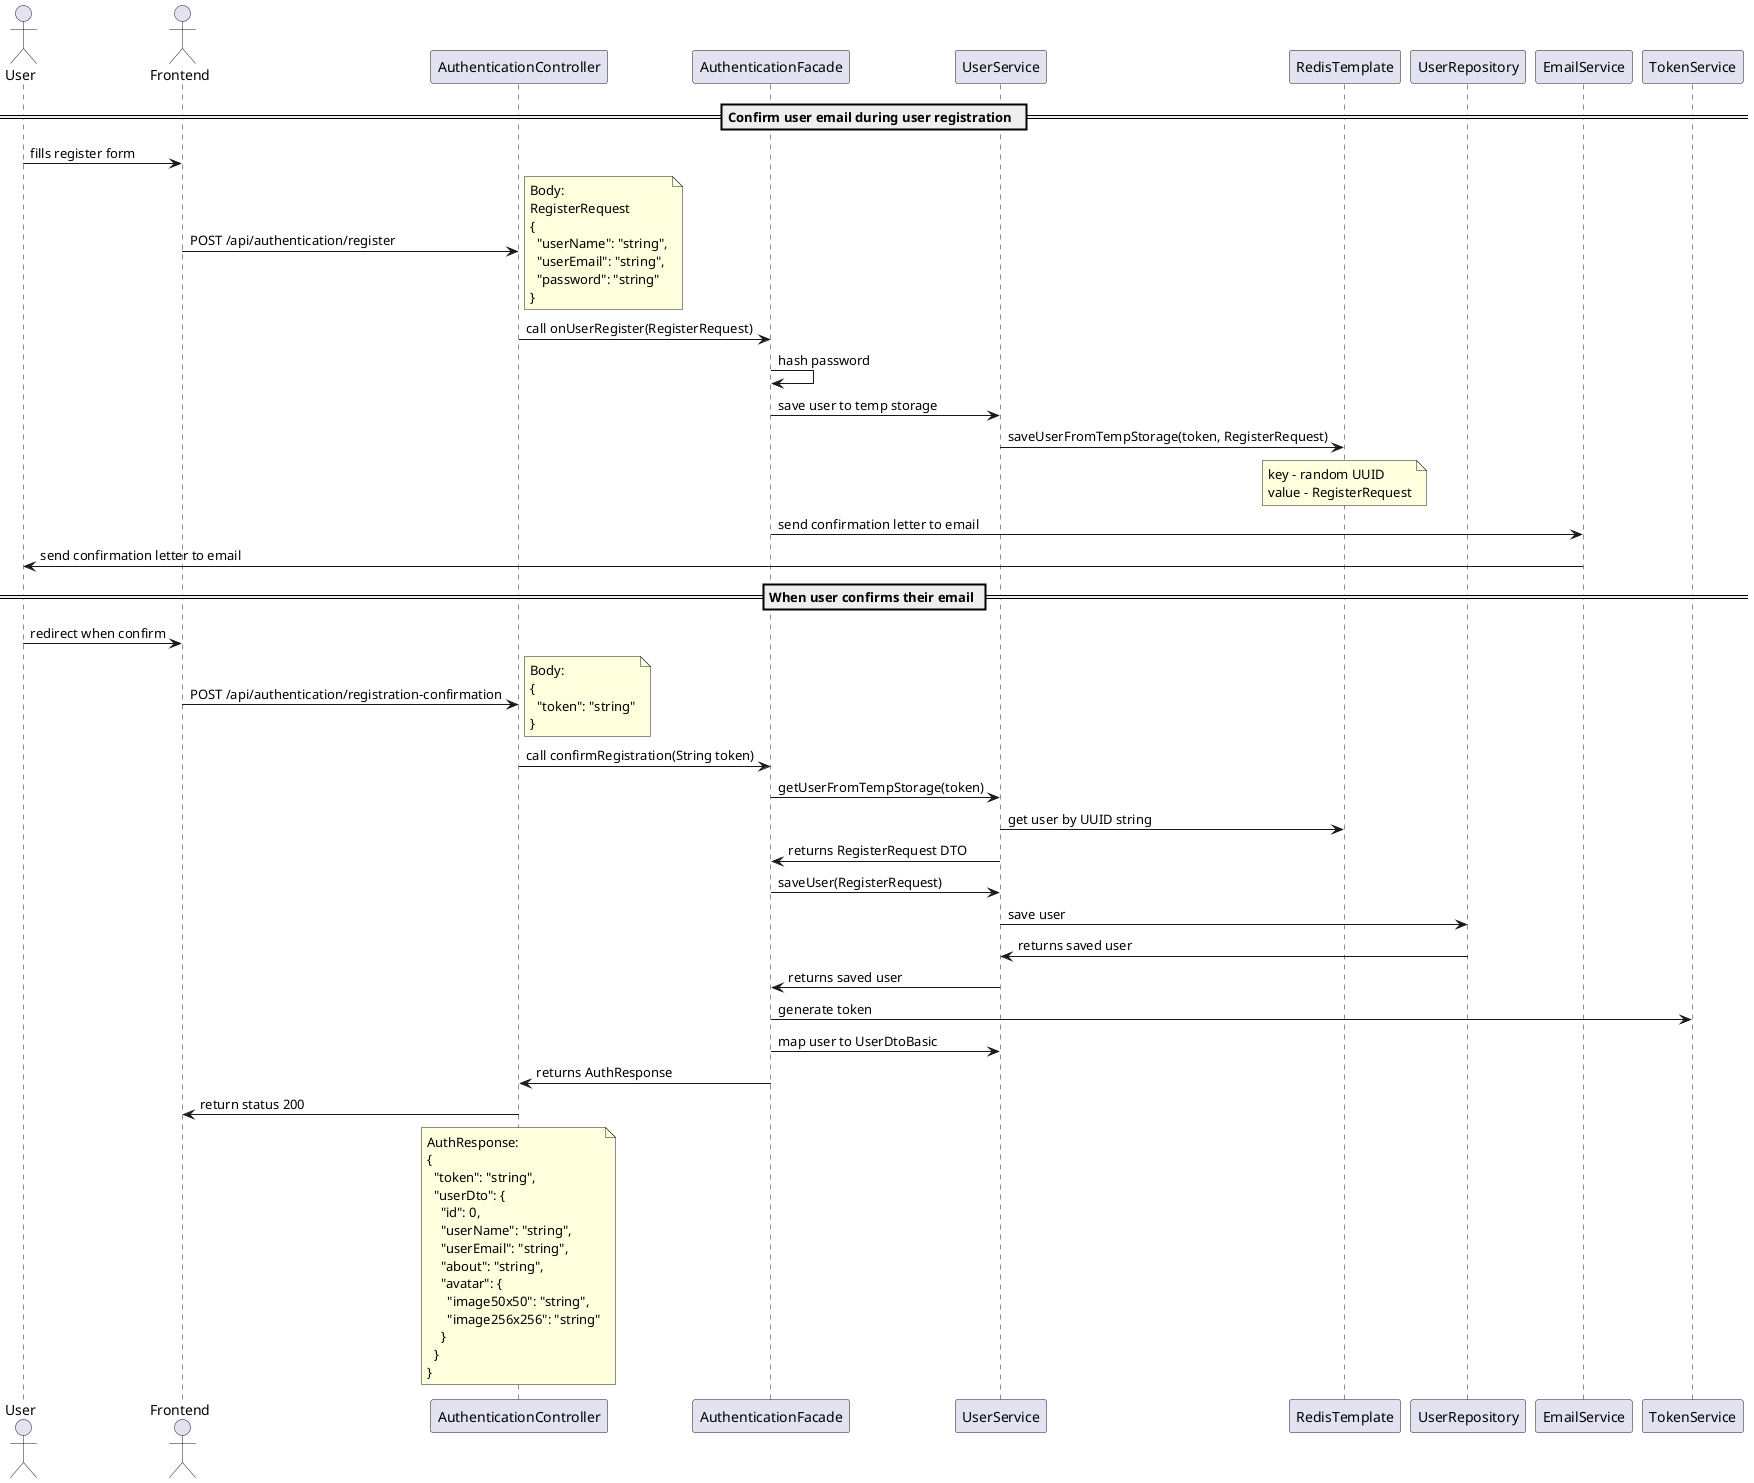 @startuml
actor User
actor Frontend
participant AuthenticationController
participant AuthenticationFacade
participant UserService
participant RedisTemplate
participant UserRepository
participant EmailService
participant TokenService

== Confirm user email during user registration  ==

User -> Frontend : fills register form
Frontend -> AuthenticationController : POST /api/authentication/register
note right
Body:
RegisterRequest
{
  "userName": "string",
  "userEmail": "string",
  "password": "string"
}
end note

AuthenticationController -> AuthenticationFacade : call onUserRegister(RegisterRequest)
AuthenticationFacade -> AuthenticationFacade : hash password
AuthenticationFacade -> UserService : save user to temp storage
UserService -> RedisTemplate : saveUserFromTempStorage(token, RegisterRequest)
note over RedisTemplate
key - random UUID
value - RegisterRequest
end note
AuthenticationFacade -> EmailService : send confirmation letter to email
EmailService -> User : send confirmation letter to email

== When user confirms their email ==

User -> Frontend : redirect when confirm
Frontend -> AuthenticationController : POST /api/authentication/registration-confirmation
note right
Body:
{
  "token": "string"
}
end note
AuthenticationController -> AuthenticationFacade : call confirmRegistration(String token)
AuthenticationFacade -> UserService : getUserFromTempStorage(token)
UserService -> RedisTemplate : get user by UUID string
UserService -> AuthenticationFacade : returns RegisterRequest DTO
AuthenticationFacade -> UserService : saveUser(RegisterRequest)
UserService -> UserRepository : save user
UserRepository -> UserService : returns saved user
UserService -> AuthenticationFacade : returns saved user
AuthenticationFacade -> TokenService : generate token
AuthenticationFacade -> UserService : map user to UserDtoBasic
AuthenticationFacade -> AuthenticationController : returns AuthResponse
AuthenticationController -> Frontend : return status 200
note over AuthenticationController
AuthResponse:
{
  "token": "string",
  "userDto": {
    "id": 0,
    "userName": "string",
    "userEmail": "string",
    "about": "string",
    "avatar": {
      "image50x50": "string",
      "image256x256": "string"
    }
  }
}
end note
@enduml